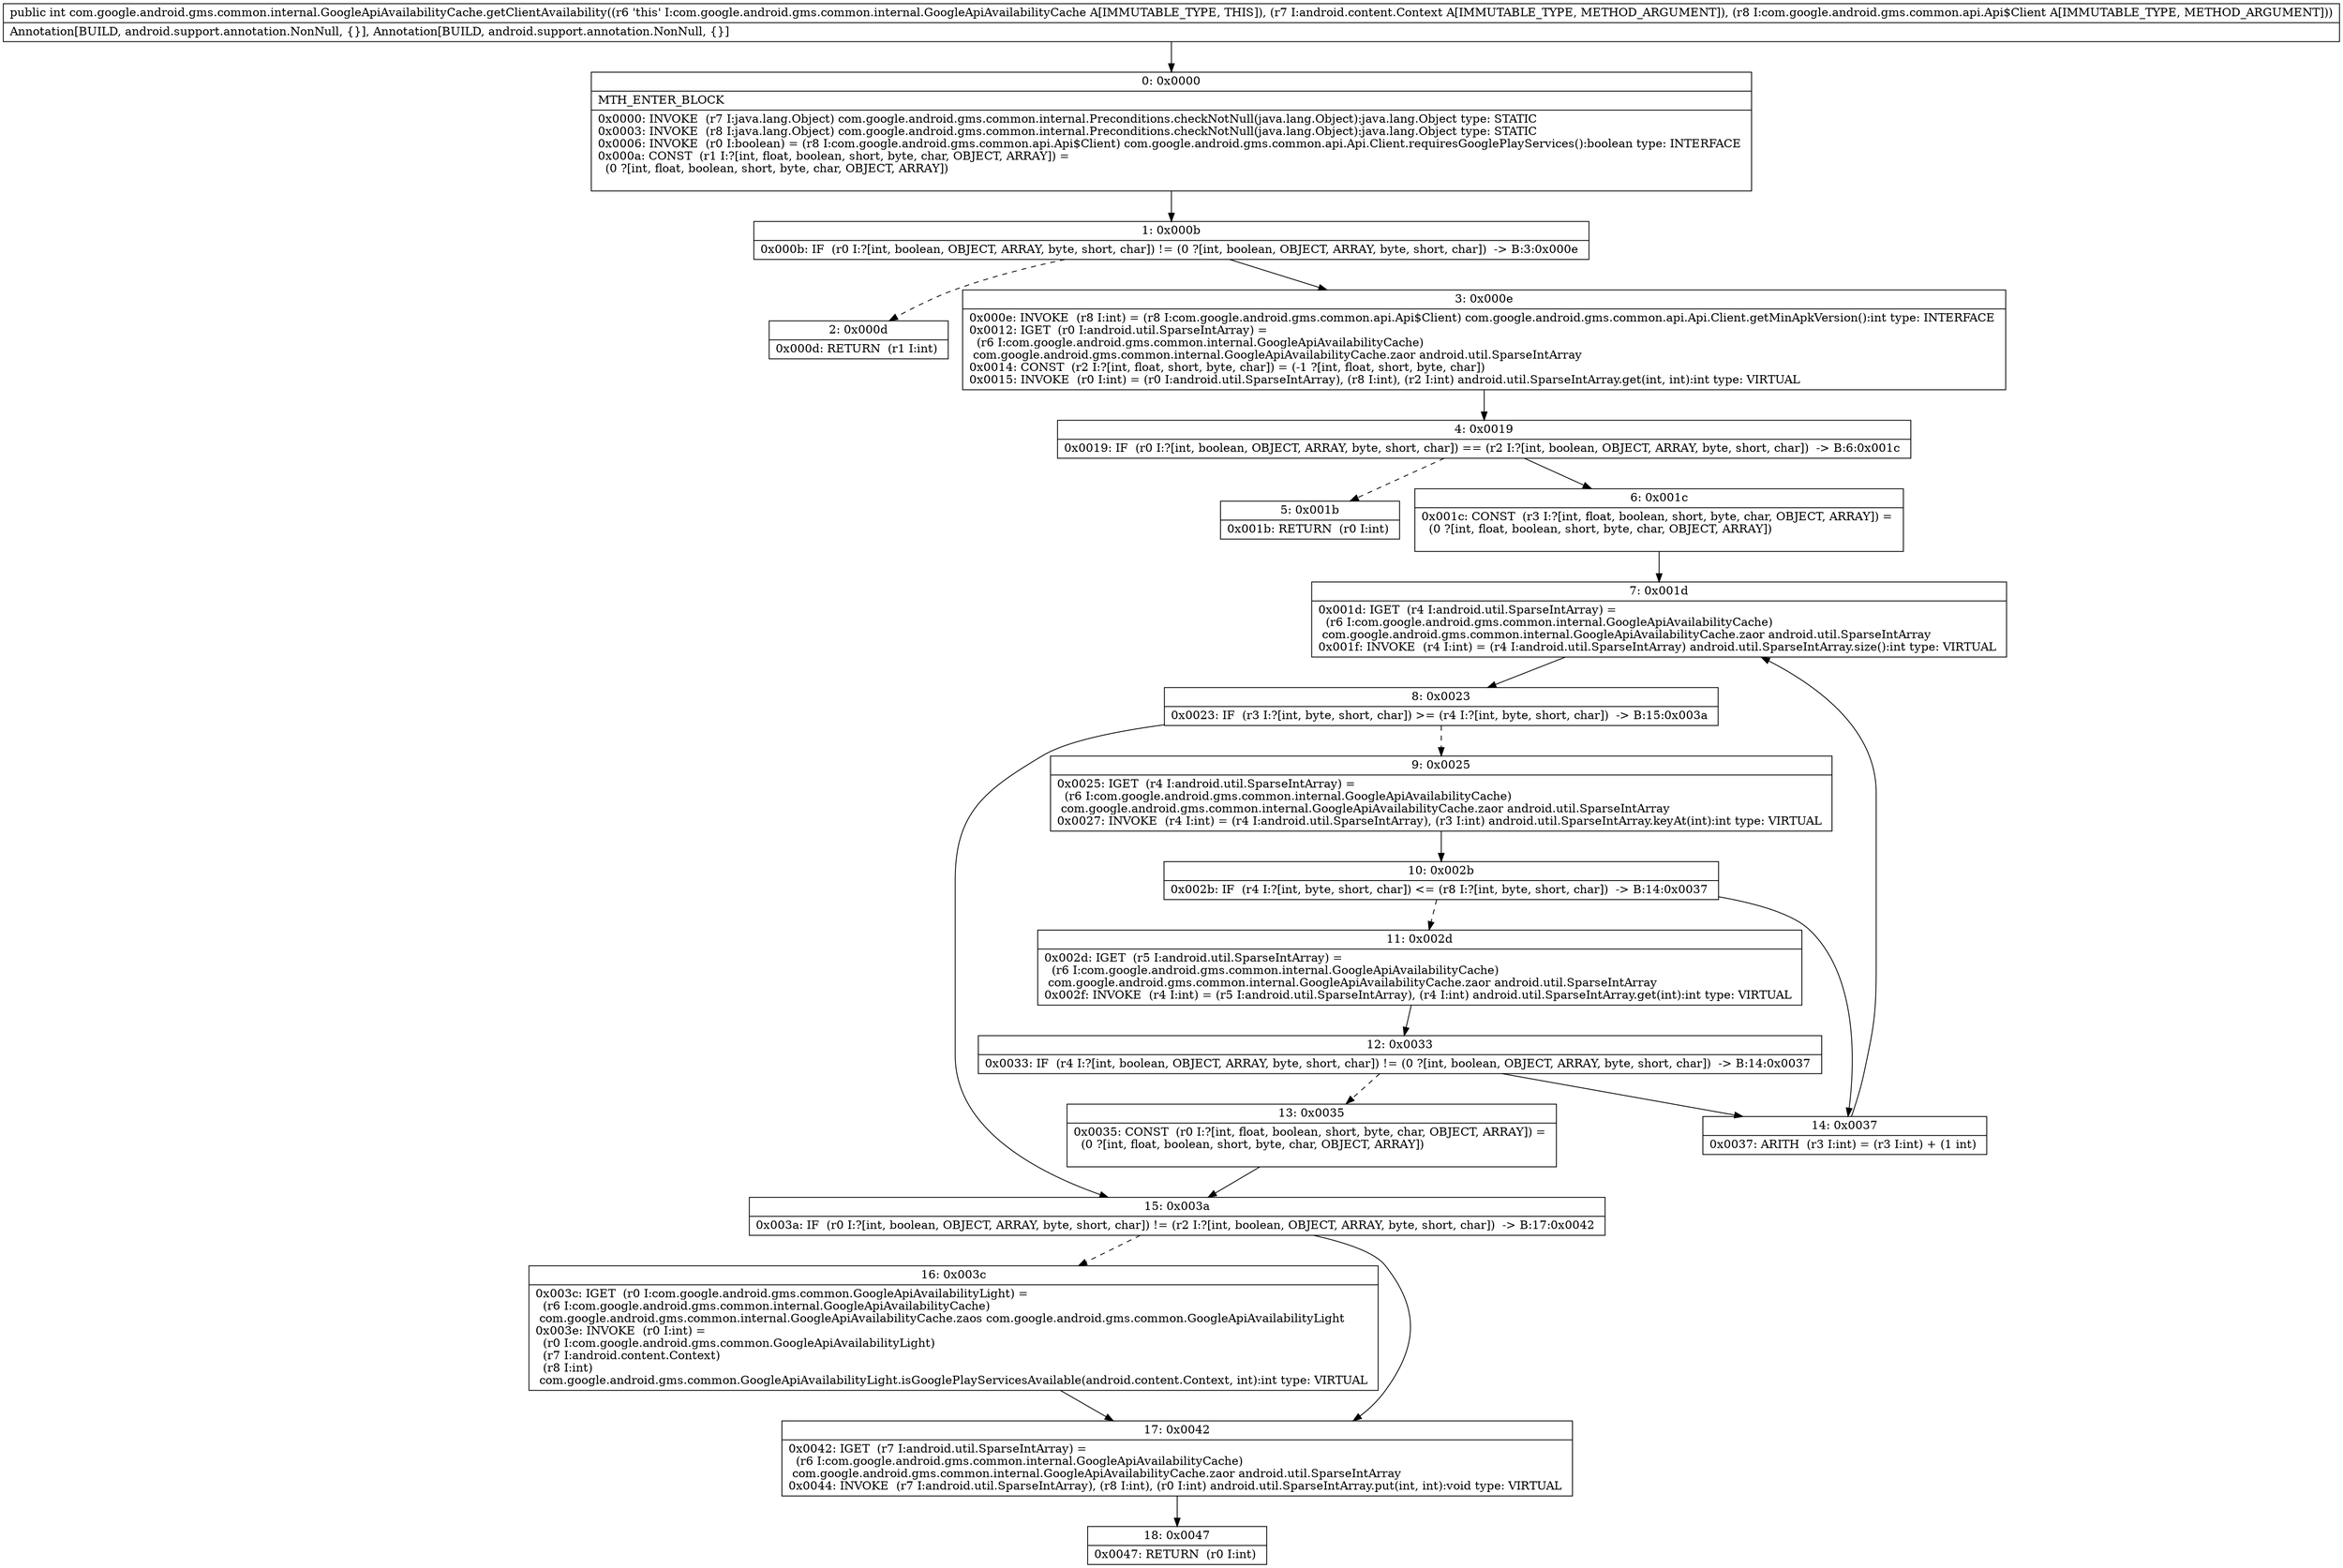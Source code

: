 digraph "CFG forcom.google.android.gms.common.internal.GoogleApiAvailabilityCache.getClientAvailability(Landroid\/content\/Context;Lcom\/google\/android\/gms\/common\/api\/Api$Client;)I" {
Node_0 [shape=record,label="{0\:\ 0x0000|MTH_ENTER_BLOCK\l|0x0000: INVOKE  (r7 I:java.lang.Object) com.google.android.gms.common.internal.Preconditions.checkNotNull(java.lang.Object):java.lang.Object type: STATIC \l0x0003: INVOKE  (r8 I:java.lang.Object) com.google.android.gms.common.internal.Preconditions.checkNotNull(java.lang.Object):java.lang.Object type: STATIC \l0x0006: INVOKE  (r0 I:boolean) = (r8 I:com.google.android.gms.common.api.Api$Client) com.google.android.gms.common.api.Api.Client.requiresGooglePlayServices():boolean type: INTERFACE \l0x000a: CONST  (r1 I:?[int, float, boolean, short, byte, char, OBJECT, ARRAY]) = \l  (0 ?[int, float, boolean, short, byte, char, OBJECT, ARRAY])\l \l}"];
Node_1 [shape=record,label="{1\:\ 0x000b|0x000b: IF  (r0 I:?[int, boolean, OBJECT, ARRAY, byte, short, char]) != (0 ?[int, boolean, OBJECT, ARRAY, byte, short, char])  \-\> B:3:0x000e \l}"];
Node_2 [shape=record,label="{2\:\ 0x000d|0x000d: RETURN  (r1 I:int) \l}"];
Node_3 [shape=record,label="{3\:\ 0x000e|0x000e: INVOKE  (r8 I:int) = (r8 I:com.google.android.gms.common.api.Api$Client) com.google.android.gms.common.api.Api.Client.getMinApkVersion():int type: INTERFACE \l0x0012: IGET  (r0 I:android.util.SparseIntArray) = \l  (r6 I:com.google.android.gms.common.internal.GoogleApiAvailabilityCache)\l com.google.android.gms.common.internal.GoogleApiAvailabilityCache.zaor android.util.SparseIntArray \l0x0014: CONST  (r2 I:?[int, float, short, byte, char]) = (\-1 ?[int, float, short, byte, char]) \l0x0015: INVOKE  (r0 I:int) = (r0 I:android.util.SparseIntArray), (r8 I:int), (r2 I:int) android.util.SparseIntArray.get(int, int):int type: VIRTUAL \l}"];
Node_4 [shape=record,label="{4\:\ 0x0019|0x0019: IF  (r0 I:?[int, boolean, OBJECT, ARRAY, byte, short, char]) == (r2 I:?[int, boolean, OBJECT, ARRAY, byte, short, char])  \-\> B:6:0x001c \l}"];
Node_5 [shape=record,label="{5\:\ 0x001b|0x001b: RETURN  (r0 I:int) \l}"];
Node_6 [shape=record,label="{6\:\ 0x001c|0x001c: CONST  (r3 I:?[int, float, boolean, short, byte, char, OBJECT, ARRAY]) = \l  (0 ?[int, float, boolean, short, byte, char, OBJECT, ARRAY])\l \l}"];
Node_7 [shape=record,label="{7\:\ 0x001d|0x001d: IGET  (r4 I:android.util.SparseIntArray) = \l  (r6 I:com.google.android.gms.common.internal.GoogleApiAvailabilityCache)\l com.google.android.gms.common.internal.GoogleApiAvailabilityCache.zaor android.util.SparseIntArray \l0x001f: INVOKE  (r4 I:int) = (r4 I:android.util.SparseIntArray) android.util.SparseIntArray.size():int type: VIRTUAL \l}"];
Node_8 [shape=record,label="{8\:\ 0x0023|0x0023: IF  (r3 I:?[int, byte, short, char]) \>= (r4 I:?[int, byte, short, char])  \-\> B:15:0x003a \l}"];
Node_9 [shape=record,label="{9\:\ 0x0025|0x0025: IGET  (r4 I:android.util.SparseIntArray) = \l  (r6 I:com.google.android.gms.common.internal.GoogleApiAvailabilityCache)\l com.google.android.gms.common.internal.GoogleApiAvailabilityCache.zaor android.util.SparseIntArray \l0x0027: INVOKE  (r4 I:int) = (r4 I:android.util.SparseIntArray), (r3 I:int) android.util.SparseIntArray.keyAt(int):int type: VIRTUAL \l}"];
Node_10 [shape=record,label="{10\:\ 0x002b|0x002b: IF  (r4 I:?[int, byte, short, char]) \<= (r8 I:?[int, byte, short, char])  \-\> B:14:0x0037 \l}"];
Node_11 [shape=record,label="{11\:\ 0x002d|0x002d: IGET  (r5 I:android.util.SparseIntArray) = \l  (r6 I:com.google.android.gms.common.internal.GoogleApiAvailabilityCache)\l com.google.android.gms.common.internal.GoogleApiAvailabilityCache.zaor android.util.SparseIntArray \l0x002f: INVOKE  (r4 I:int) = (r5 I:android.util.SparseIntArray), (r4 I:int) android.util.SparseIntArray.get(int):int type: VIRTUAL \l}"];
Node_12 [shape=record,label="{12\:\ 0x0033|0x0033: IF  (r4 I:?[int, boolean, OBJECT, ARRAY, byte, short, char]) != (0 ?[int, boolean, OBJECT, ARRAY, byte, short, char])  \-\> B:14:0x0037 \l}"];
Node_13 [shape=record,label="{13\:\ 0x0035|0x0035: CONST  (r0 I:?[int, float, boolean, short, byte, char, OBJECT, ARRAY]) = \l  (0 ?[int, float, boolean, short, byte, char, OBJECT, ARRAY])\l \l}"];
Node_14 [shape=record,label="{14\:\ 0x0037|0x0037: ARITH  (r3 I:int) = (r3 I:int) + (1 int) \l}"];
Node_15 [shape=record,label="{15\:\ 0x003a|0x003a: IF  (r0 I:?[int, boolean, OBJECT, ARRAY, byte, short, char]) != (r2 I:?[int, boolean, OBJECT, ARRAY, byte, short, char])  \-\> B:17:0x0042 \l}"];
Node_16 [shape=record,label="{16\:\ 0x003c|0x003c: IGET  (r0 I:com.google.android.gms.common.GoogleApiAvailabilityLight) = \l  (r6 I:com.google.android.gms.common.internal.GoogleApiAvailabilityCache)\l com.google.android.gms.common.internal.GoogleApiAvailabilityCache.zaos com.google.android.gms.common.GoogleApiAvailabilityLight \l0x003e: INVOKE  (r0 I:int) = \l  (r0 I:com.google.android.gms.common.GoogleApiAvailabilityLight)\l  (r7 I:android.content.Context)\l  (r8 I:int)\l com.google.android.gms.common.GoogleApiAvailabilityLight.isGooglePlayServicesAvailable(android.content.Context, int):int type: VIRTUAL \l}"];
Node_17 [shape=record,label="{17\:\ 0x0042|0x0042: IGET  (r7 I:android.util.SparseIntArray) = \l  (r6 I:com.google.android.gms.common.internal.GoogleApiAvailabilityCache)\l com.google.android.gms.common.internal.GoogleApiAvailabilityCache.zaor android.util.SparseIntArray \l0x0044: INVOKE  (r7 I:android.util.SparseIntArray), (r8 I:int), (r0 I:int) android.util.SparseIntArray.put(int, int):void type: VIRTUAL \l}"];
Node_18 [shape=record,label="{18\:\ 0x0047|0x0047: RETURN  (r0 I:int) \l}"];
MethodNode[shape=record,label="{public int com.google.android.gms.common.internal.GoogleApiAvailabilityCache.getClientAvailability((r6 'this' I:com.google.android.gms.common.internal.GoogleApiAvailabilityCache A[IMMUTABLE_TYPE, THIS]), (r7 I:android.content.Context A[IMMUTABLE_TYPE, METHOD_ARGUMENT]), (r8 I:com.google.android.gms.common.api.Api$Client A[IMMUTABLE_TYPE, METHOD_ARGUMENT]))  | Annotation[BUILD, android.support.annotation.NonNull, \{\}], Annotation[BUILD, android.support.annotation.NonNull, \{\}]\l}"];
MethodNode -> Node_0;
Node_0 -> Node_1;
Node_1 -> Node_2[style=dashed];
Node_1 -> Node_3;
Node_3 -> Node_4;
Node_4 -> Node_5[style=dashed];
Node_4 -> Node_6;
Node_6 -> Node_7;
Node_7 -> Node_8;
Node_8 -> Node_9[style=dashed];
Node_8 -> Node_15;
Node_9 -> Node_10;
Node_10 -> Node_11[style=dashed];
Node_10 -> Node_14;
Node_11 -> Node_12;
Node_12 -> Node_13[style=dashed];
Node_12 -> Node_14;
Node_13 -> Node_15;
Node_14 -> Node_7;
Node_15 -> Node_16[style=dashed];
Node_15 -> Node_17;
Node_16 -> Node_17;
Node_17 -> Node_18;
}

